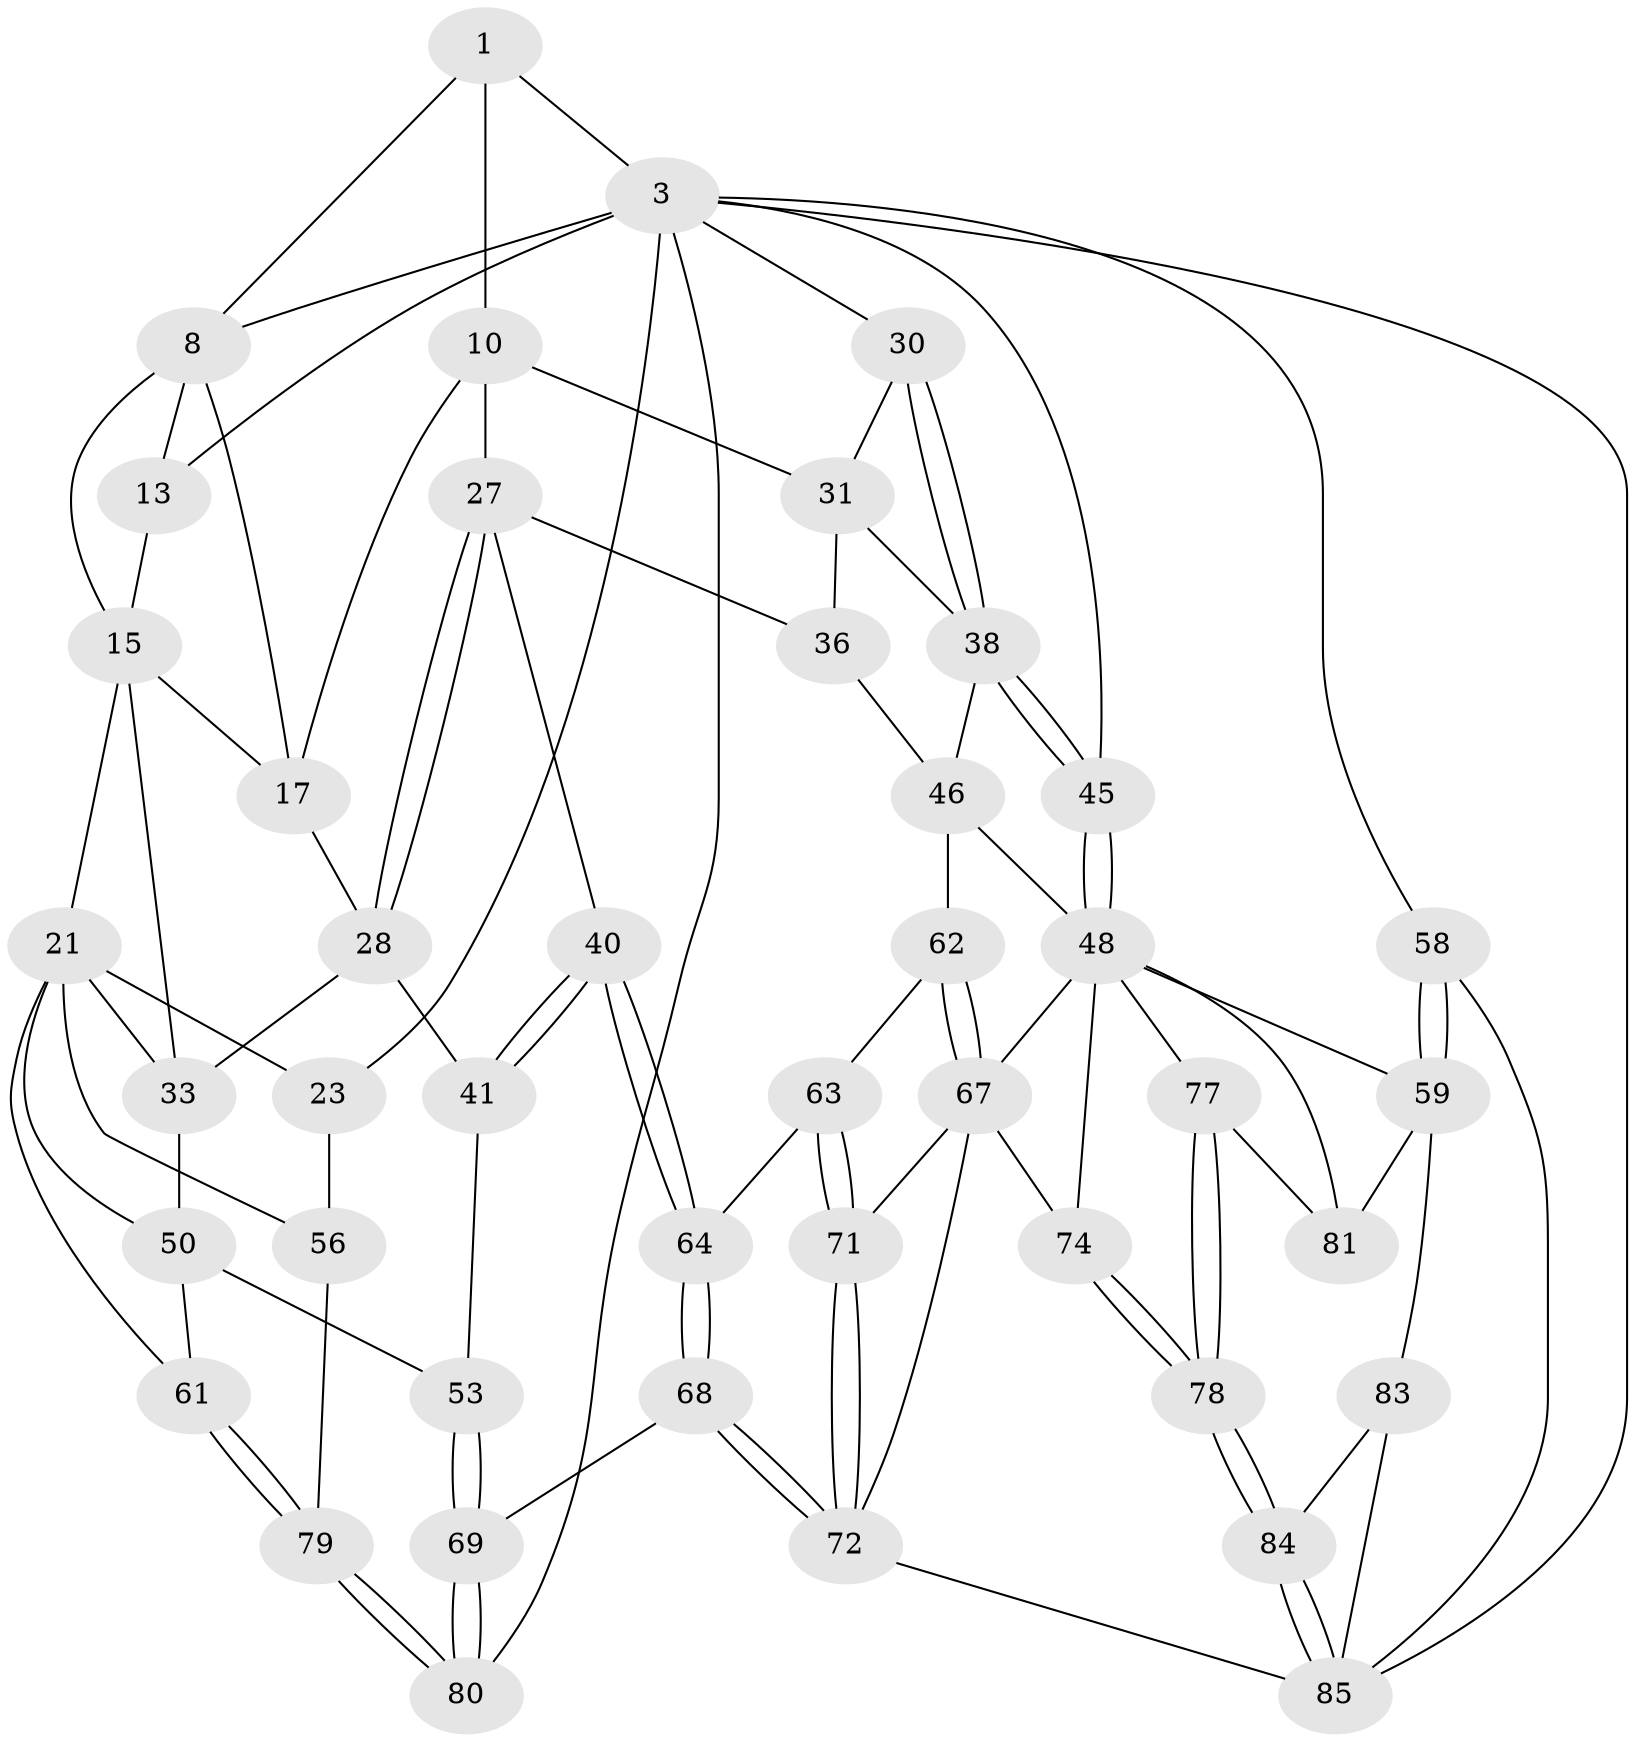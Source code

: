 // original degree distribution, {3: 0.022727272727272728, 5: 0.4318181818181818, 6: 0.26136363636363635, 4: 0.2840909090909091}
// Generated by graph-tools (version 1.1) at 2025/28/03/15/25 16:28:08]
// undirected, 44 vertices, 102 edges
graph export_dot {
graph [start="1"]
  node [color=gray90,style=filled];
  1 [pos="+0.3830505310185917+0",super="+7+2"];
  3 [pos="+1+0",super="+29+4"];
  8 [pos="+0.2991265181075337+0.06938685322011169",super="+14+9"];
  10 [pos="+0.6687163863081367+0.11353813344841694",super="+26+11"];
  13 [pos="+0.0907289745936819+0.050811777782653486",super="+18"];
  15 [pos="+0.2362848792063622+0.2615609148039531",super="+20+16"];
  17 [pos="+0.4251936653282157+0.20938795003276306",super="+24"];
  21 [pos="+0.18592400172716392+0.3882811319702131",super="+22"];
  23 [pos="+0+0.4331802521735343",super="+57"];
  27 [pos="+0.605919827881106+0.33649580235743104",super="+37"];
  28 [pos="+0.4623495336005775+0.33187439037259003",super="+32"];
  30 [pos="+0.7781345142014956+0.25767968484012727"];
  31 [pos="+0.7401714276459149+0.25486685659473585",super="+35"];
  33 [pos="+0.3793180101860029+0.39842353652189205",super="+34"];
  36 [pos="+0.7508302902837887+0.5286277909039433"];
  38 [pos="+1+0.3811830564626611",super="+39"];
  40 [pos="+0.6018690369887763+0.5262289573482664"];
  41 [pos="+0.5766316920800749+0.5251254632952704",super="+52"];
  45 [pos="+1+0.38274544991035664"];
  46 [pos="+0.8697213079074446+0.541276731874293",super="+47"];
  48 [pos="+1+0.6867842177594288",super="+60+49"];
  50 [pos="+0.2887060268955258+0.5678050508509541",super="+54"];
  53 [pos="+0.39378979094260863+0.6997079498636072"];
  56 [pos="+0.002276091178328164+0.6909366390525747"];
  58 [pos="+1+1"];
  59 [pos="+1+0.8645600586430854",super="+82"];
  61 [pos="+0.22910347939146758+0.7023856343152322"];
  62 [pos="+0.7632715342400251+0.5548484811755335"];
  63 [pos="+0.6690205091642459+0.665220519102929"];
  64 [pos="+0.5978392122493251+0.5866364552326423"];
  67 [pos="+0.7797431613616351+0.6205468990009952",super="+73"];
  68 [pos="+0.5196887245940449+0.7558338852451891"];
  69 [pos="+0.4136995105720978+0.7259679066137085"];
  71 [pos="+0.6782222406200142+0.6772457082533732"];
  72 [pos="+0.5506001898263377+0.7918596227289192",super="+76"];
  74 [pos="+0.7623912752513747+0.7953125538931386"];
  77 [pos="+0.7930232451829903+0.7820041520851391"];
  78 [pos="+0.7666864518054726+0.7980049186332849"];
  79 [pos="+0.14001123175644606+0.756417782717607"];
  80 [pos="+0.2545753526256643+1"];
  81 [pos="+0.8567160273376987+0.8044692604805938"];
  83 [pos="+0.8110268058665032+0.9045422516762738"];
  84 [pos="+0.7839410359777228+0.8828000393234471"];
  85 [pos="+0.564777433500912+0.9742966885792979",super="+86"];
  1 -- 8;
  1 -- 10 [weight=2];
  1 -- 3;
  3 -- 58 [weight=2];
  3 -- 45;
  3 -- 30;
  3 -- 13 [weight=2];
  3 -- 80;
  3 -- 85;
  3 -- 23 [weight=2];
  3 -- 8;
  8 -- 17;
  8 -- 15 [weight=2];
  8 -- 13;
  10 -- 27;
  10 -- 31;
  10 -- 17;
  13 -- 15;
  15 -- 17;
  15 -- 33;
  15 -- 21;
  17 -- 28;
  21 -- 33;
  21 -- 50;
  21 -- 23;
  21 -- 56;
  21 -- 61;
  23 -- 56;
  27 -- 28;
  27 -- 28;
  27 -- 40;
  27 -- 36;
  28 -- 33 [weight=2];
  28 -- 41 [weight=2];
  30 -- 31;
  30 -- 38;
  30 -- 38;
  31 -- 36;
  31 -- 38;
  33 -- 50;
  36 -- 46;
  38 -- 45;
  38 -- 45;
  38 -- 46;
  40 -- 41;
  40 -- 41;
  40 -- 64;
  40 -- 64;
  41 -- 53;
  45 -- 48;
  45 -- 48;
  46 -- 48;
  46 -- 62;
  48 -- 81;
  48 -- 59;
  48 -- 67;
  48 -- 74;
  48 -- 77;
  50 -- 61;
  50 -- 53;
  53 -- 69;
  53 -- 69;
  56 -- 79;
  58 -- 59;
  58 -- 59;
  58 -- 85;
  59 -- 81;
  59 -- 83;
  61 -- 79;
  61 -- 79;
  62 -- 63;
  62 -- 67;
  62 -- 67;
  63 -- 64;
  63 -- 71;
  63 -- 71;
  64 -- 68;
  64 -- 68;
  67 -- 72;
  67 -- 74;
  67 -- 71;
  68 -- 69;
  68 -- 72;
  68 -- 72;
  69 -- 80;
  69 -- 80;
  71 -- 72;
  71 -- 72;
  72 -- 85;
  74 -- 78;
  74 -- 78;
  77 -- 78;
  77 -- 78;
  77 -- 81;
  78 -- 84;
  78 -- 84;
  79 -- 80;
  79 -- 80;
  83 -- 84;
  83 -- 85;
  84 -- 85;
  84 -- 85;
}
